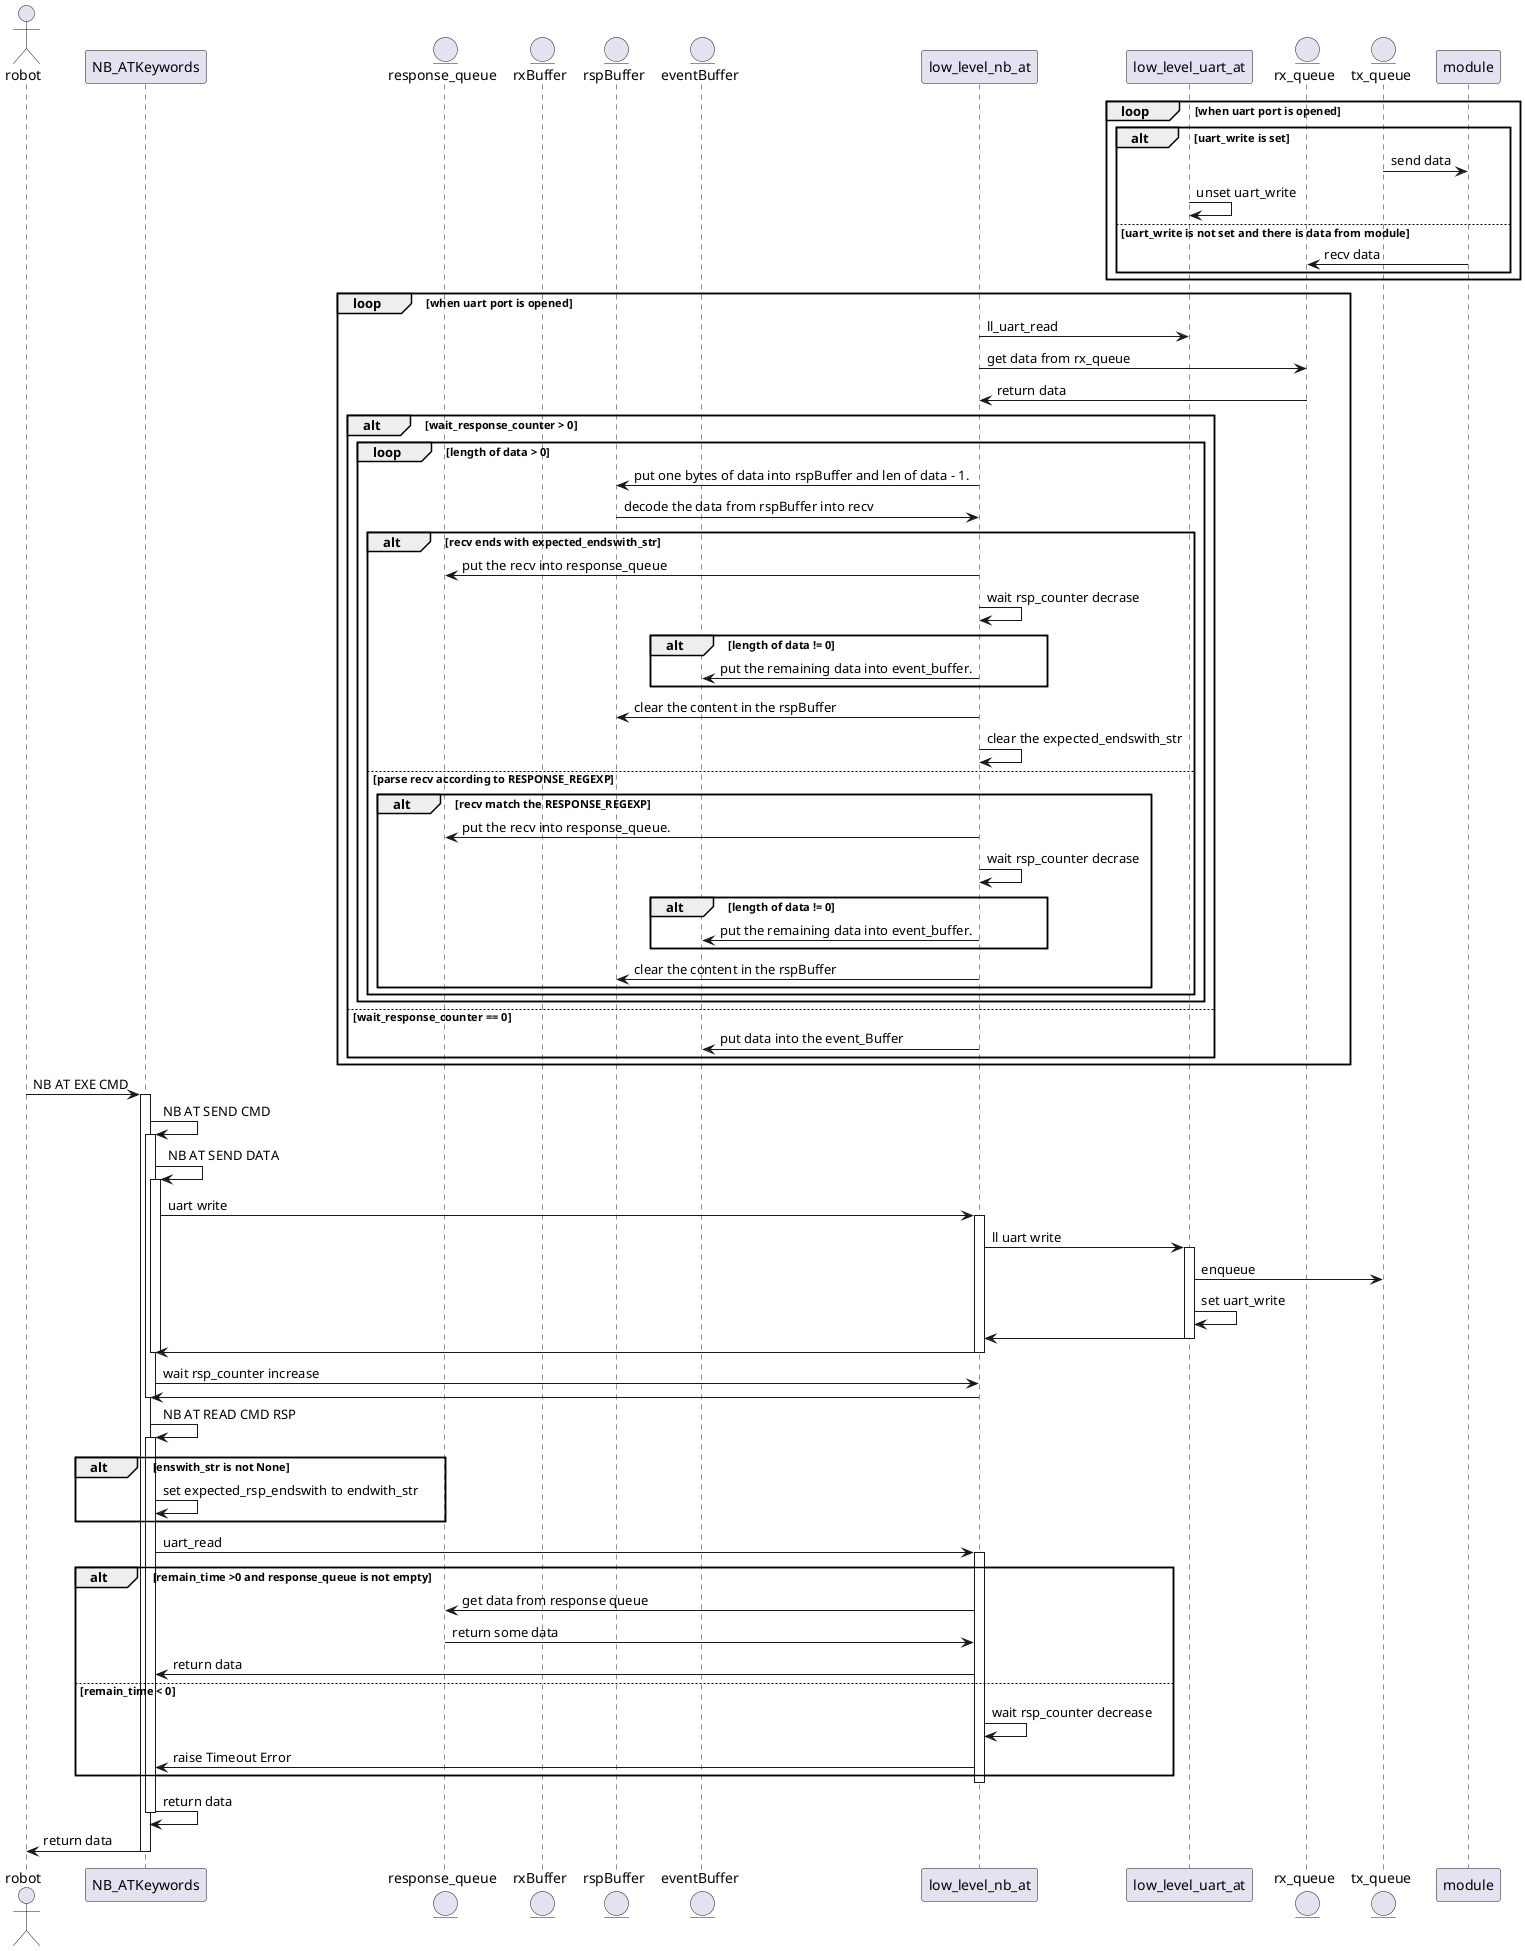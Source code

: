     @startuml uart workflow

    actor robot as r

    participant NB_ATKeywords as na


    entity response_queue as rspq

    entity rxBuffer as rxb
    entity rspBuffer as rspb
    entity eventBuffer as eb

    participant low_level_nb_at as llna

    participant low_level_uart_at as llua  

    entity rx_queue as rxq
    entity tx_queue as txq

    participant module as m


    loop when uart port is opened 
        alt uart_write is set
            txq -> m: send data
            llua -> llua: unset uart_write
        else uart_write is not set and there is data from module 
            m -> rxq: recv data 
        end
    end 

    loop when uart port is opened
        llna -> llua: ll_uart_read
        llna -> rxq: get data from rx_queue 
        rxq -> llna: return data

        alt wait_response_counter > 0

            loop length of data > 0
                llna -> rspb: put one bytes of data into rspBuffer and len of data - 1.
                rspb -> llna: decode the data from rspBuffer into recv
            
                alt  recv ends with expected_endswith_str
                    llna -> rspq: put the recv into response_queue
                    llna -> llna: wait rsp_counter decrase
                    alt length of data != 0
                        llna -> eb: put the remaining data into event_buffer.
                    end
                    llna -> rspb: clear the content in the rspBuffer
                    llna -> llna: clear the expected_endswith_str
                else parse recv according to RESPONSE_REGEXP

                    alt recv match the RESPONSE_REGEXP 
                        llna -> rspq: put the recv into response_queue.
                        llna -> llna: wait rsp_counter decrase

                        alt length of data != 0
                        llna -> eb: put the remaining data into event_buffer.
                        end

                        llna -> rspb: clear the content in the rspBuffer
                    end 

                end 
            end
        
        else wait_response_counter == 0
            llna -> eb: put data into the event_Buffer
        end
    end

    r -> na : NB AT EXE CMD
    activate na
        na -> na : NB AT SEND CMD
        activate na
            na -> na: NB AT SEND DATA
            activate na
                na -> llna: uart write
                activate llna
                    llna -> llua: ll uart write
                    activate llua
                        llua -> txq: enqueue
                        llua -> llua: set uart_write
                        llua -> llna:
                        deactivate llua
                    llna -> na:  
                    deactivate llna
                deactivate na
            na -> llna: wait rsp_counter increase
            llna -> na:
            deactivate na
        na -> na: NB AT READ CMD RSP
        activate na
            alt enswith_str is not None 
                na -> na: set expected_rsp_endswith to endwith_str
            end
            na -> llna: uart_read
            activate llna
                alt  remain_time >0 and response_queue is not empty
                    llna -> rspq: get data from response queue
                    rspq -> llna : return some data
                    llna -> na: return data 
                else remain_time < 0
                    llna -> llna: wait rsp_counter decrease
                    llna -> na: raise Timeout Error
                end
                deactivate llna
            na -> na: return data
            deactivate na
        na -> r : return data
        deactivate na

    
    @enduml